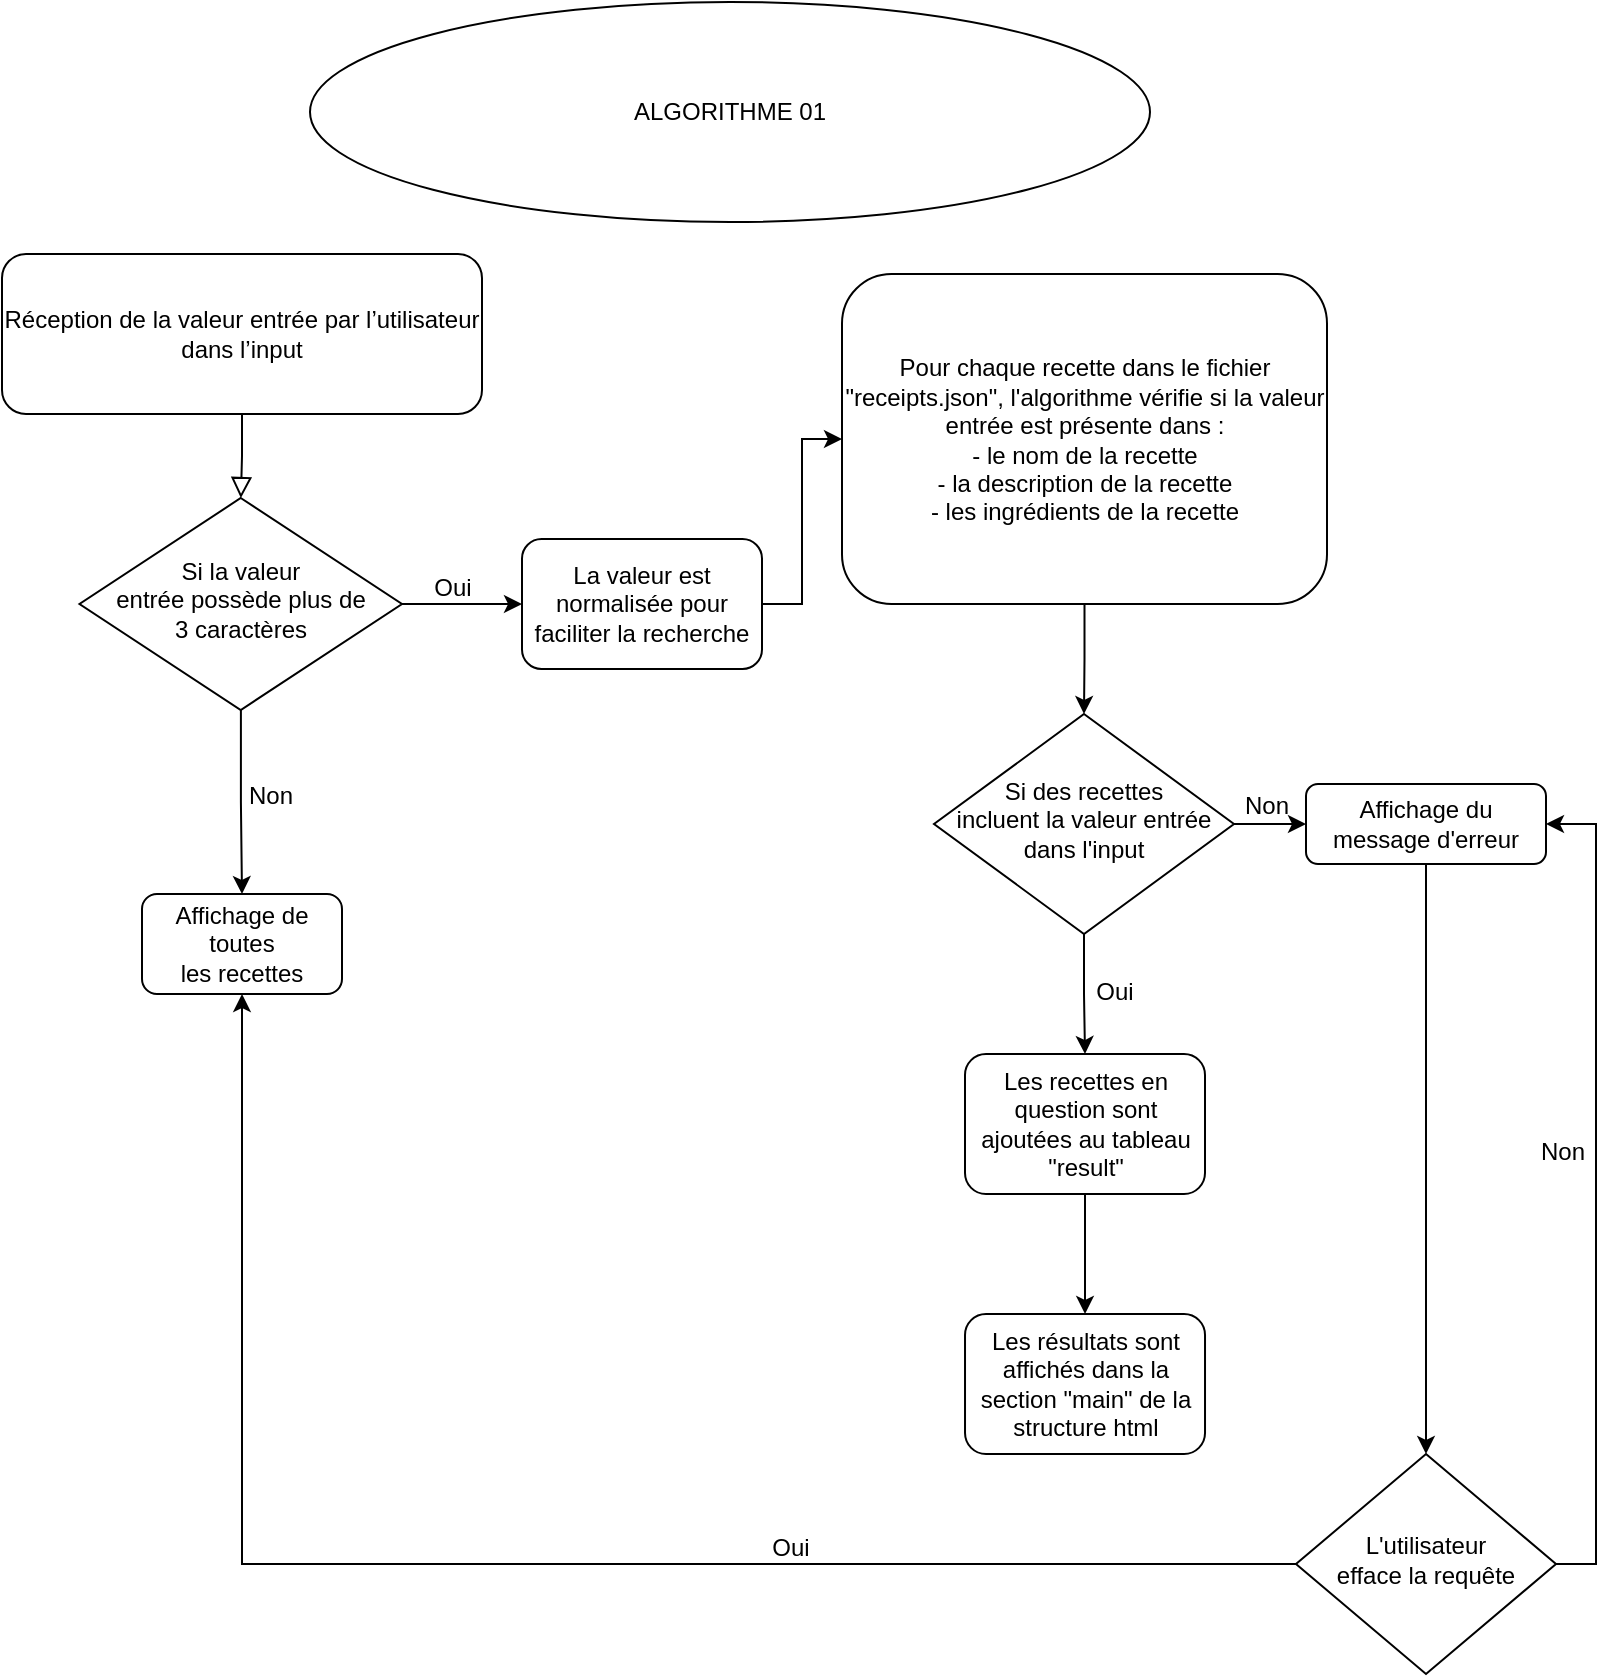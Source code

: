 <mxfile version="16.6.6" type="github">
  <diagram id="C5RBs43oDa-KdzZeNtuy" name="Page-1">
    <mxGraphModel dx="933" dy="753" grid="1" gridSize="10" guides="1" tooltips="1" connect="1" arrows="1" fold="1" page="1" pageScale="1" pageWidth="827" pageHeight="1169" math="0" shadow="0">
      <root>
        <mxCell id="WIyWlLk6GJQsqaUBKTNV-0" />
        <mxCell id="WIyWlLk6GJQsqaUBKTNV-1" parent="WIyWlLk6GJQsqaUBKTNV-0" />
        <mxCell id="WIyWlLk6GJQsqaUBKTNV-2" value="" style="rounded=0;html=1;jettySize=auto;orthogonalLoop=1;fontSize=11;endArrow=block;endFill=0;endSize=8;strokeWidth=1;shadow=0;labelBackgroundColor=none;edgeStyle=orthogonalEdgeStyle;" parent="WIyWlLk6GJQsqaUBKTNV-1" source="WIyWlLk6GJQsqaUBKTNV-3" target="WIyWlLk6GJQsqaUBKTNV-6" edge="1">
          <mxGeometry relative="1" as="geometry" />
        </mxCell>
        <mxCell id="WIyWlLk6GJQsqaUBKTNV-3" value="Réception de la valeur entrée par l’utilisateur dans l’input" style="rounded=1;whiteSpace=wrap;html=1;fontSize=12;glass=0;strokeWidth=1;shadow=0;" parent="WIyWlLk6GJQsqaUBKTNV-1" vertex="1">
          <mxGeometry x="20" y="146" width="240" height="80" as="geometry" />
        </mxCell>
        <mxCell id="ww0zxPQRnK6dXdHO870B-6" style="edgeStyle=orthogonalEdgeStyle;rounded=0;orthogonalLoop=1;jettySize=auto;html=1;entryX=0;entryY=0.5;entryDx=0;entryDy=0;" edge="1" parent="WIyWlLk6GJQsqaUBKTNV-1" source="WIyWlLk6GJQsqaUBKTNV-6" target="ww0zxPQRnK6dXdHO870B-5">
          <mxGeometry relative="1" as="geometry" />
        </mxCell>
        <mxCell id="ww0zxPQRnK6dXdHO870B-9" style="edgeStyle=orthogonalEdgeStyle;rounded=0;orthogonalLoop=1;jettySize=auto;html=1;entryX=0.5;entryY=0;entryDx=0;entryDy=0;" edge="1" parent="WIyWlLk6GJQsqaUBKTNV-1" source="WIyWlLk6GJQsqaUBKTNV-6" target="ww0zxPQRnK6dXdHO870B-8">
          <mxGeometry relative="1" as="geometry" />
        </mxCell>
        <mxCell id="WIyWlLk6GJQsqaUBKTNV-6" value="Si la valeur&lt;br&gt;entrée possède plus de&lt;br&gt;3 caractères" style="rhombus;whiteSpace=wrap;html=1;shadow=0;fontFamily=Helvetica;fontSize=12;align=center;strokeWidth=1;spacing=6;spacingTop=-4;" parent="WIyWlLk6GJQsqaUBKTNV-1" vertex="1">
          <mxGeometry x="58.75" y="268" width="161.25" height="106" as="geometry" />
        </mxCell>
        <mxCell id="ww0zxPQRnK6dXdHO870B-12" style="edgeStyle=orthogonalEdgeStyle;rounded=0;orthogonalLoop=1;jettySize=auto;html=1;entryX=0.5;entryY=0;entryDx=0;entryDy=0;" edge="1" parent="WIyWlLk6GJQsqaUBKTNV-1" source="WIyWlLk6GJQsqaUBKTNV-7" target="ww0zxPQRnK6dXdHO870B-11">
          <mxGeometry relative="1" as="geometry" />
        </mxCell>
        <mxCell id="WIyWlLk6GJQsqaUBKTNV-7" value="Pour chaque recette dans le fichier &quot;receipts.json&quot;, l&#39;algorithme vérifie si la valeur entrée est présente dans :&lt;br&gt;- le nom de la recette&lt;br&gt;- la description de la recette&lt;br&gt;- les ingrédients de la recette" style="rounded=1;whiteSpace=wrap;html=1;fontSize=12;glass=0;strokeWidth=1;shadow=0;" parent="WIyWlLk6GJQsqaUBKTNV-1" vertex="1">
          <mxGeometry x="440" y="156" width="242.5" height="165" as="geometry" />
        </mxCell>
        <mxCell id="ww0zxPQRnK6dXdHO870B-23" style="edgeStyle=orthogonalEdgeStyle;rounded=0;orthogonalLoop=1;jettySize=auto;html=1;exitX=1;exitY=0.5;exitDx=0;exitDy=0;entryX=1;entryY=0.5;entryDx=0;entryDy=0;" edge="1" parent="WIyWlLk6GJQsqaUBKTNV-1" source="WIyWlLk6GJQsqaUBKTNV-10" target="ww0zxPQRnK6dXdHO870B-13">
          <mxGeometry relative="1" as="geometry" />
        </mxCell>
        <mxCell id="ww0zxPQRnK6dXdHO870B-26" style="edgeStyle=orthogonalEdgeStyle;rounded=0;orthogonalLoop=1;jettySize=auto;html=1;exitX=0;exitY=0.5;exitDx=0;exitDy=0;entryX=0.5;entryY=1;entryDx=0;entryDy=0;" edge="1" parent="WIyWlLk6GJQsqaUBKTNV-1" source="WIyWlLk6GJQsqaUBKTNV-10" target="ww0zxPQRnK6dXdHO870B-8">
          <mxGeometry relative="1" as="geometry" />
        </mxCell>
        <mxCell id="WIyWlLk6GJQsqaUBKTNV-10" value="L&#39;utilisateur&lt;br&gt;efface la requête" style="rhombus;whiteSpace=wrap;html=1;shadow=0;fontFamily=Helvetica;fontSize=12;align=center;strokeWidth=1;spacing=6;spacingTop=-4;" parent="WIyWlLk6GJQsqaUBKTNV-1" vertex="1">
          <mxGeometry x="667" y="746" width="130" height="110" as="geometry" />
        </mxCell>
        <mxCell id="ww0zxPQRnK6dXdHO870B-0" value="Oui&lt;br&gt;" style="text;html=1;align=center;verticalAlign=middle;resizable=0;points=[];autosize=1;strokeColor=none;fillColor=none;" vertex="1" parent="WIyWlLk6GJQsqaUBKTNV-1">
          <mxGeometry x="230" y="303" width="30" height="20" as="geometry" />
        </mxCell>
        <mxCell id="ww0zxPQRnK6dXdHO870B-7" style="edgeStyle=orthogonalEdgeStyle;rounded=0;orthogonalLoop=1;jettySize=auto;html=1;entryX=0;entryY=0.5;entryDx=0;entryDy=0;" edge="1" parent="WIyWlLk6GJQsqaUBKTNV-1" source="ww0zxPQRnK6dXdHO870B-5" target="WIyWlLk6GJQsqaUBKTNV-7">
          <mxGeometry relative="1" as="geometry">
            <mxPoint x="460" y="90" as="targetPoint" />
          </mxGeometry>
        </mxCell>
        <mxCell id="ww0zxPQRnK6dXdHO870B-5" value="La valeur est normalisée pour faciliter la recherche" style="rounded=1;whiteSpace=wrap;html=1;fontSize=12;glass=0;strokeWidth=1;shadow=0;" vertex="1" parent="WIyWlLk6GJQsqaUBKTNV-1">
          <mxGeometry x="280" y="288.5" width="120" height="65" as="geometry" />
        </mxCell>
        <mxCell id="ww0zxPQRnK6dXdHO870B-8" value="Affichage de toutes&lt;br&gt;les recettes" style="rounded=1;whiteSpace=wrap;html=1;fontSize=12;glass=0;strokeWidth=1;shadow=0;" vertex="1" parent="WIyWlLk6GJQsqaUBKTNV-1">
          <mxGeometry x="90" y="466" width="100" height="50" as="geometry" />
        </mxCell>
        <mxCell id="ww0zxPQRnK6dXdHO870B-10" value="Non" style="text;html=1;align=center;verticalAlign=middle;resizable=0;points=[];autosize=1;strokeColor=none;fillColor=none;" vertex="1" parent="WIyWlLk6GJQsqaUBKTNV-1">
          <mxGeometry x="134" y="407" width="40" height="20" as="geometry" />
        </mxCell>
        <mxCell id="ww0zxPQRnK6dXdHO870B-14" style="edgeStyle=orthogonalEdgeStyle;rounded=0;orthogonalLoop=1;jettySize=auto;html=1;exitX=1;exitY=0.5;exitDx=0;exitDy=0;entryX=0;entryY=0.5;entryDx=0;entryDy=0;" edge="1" parent="WIyWlLk6GJQsqaUBKTNV-1" source="ww0zxPQRnK6dXdHO870B-11" target="ww0zxPQRnK6dXdHO870B-13">
          <mxGeometry relative="1" as="geometry" />
        </mxCell>
        <mxCell id="ww0zxPQRnK6dXdHO870B-17" style="edgeStyle=orthogonalEdgeStyle;rounded=0;orthogonalLoop=1;jettySize=auto;html=1;" edge="1" parent="WIyWlLk6GJQsqaUBKTNV-1" source="ww0zxPQRnK6dXdHO870B-11" target="ww0zxPQRnK6dXdHO870B-16">
          <mxGeometry relative="1" as="geometry" />
        </mxCell>
        <mxCell id="ww0zxPQRnK6dXdHO870B-11" value="Si des recettes&lt;br&gt;incluent la valeur entrée dans l&#39;input" style="rhombus;whiteSpace=wrap;html=1;shadow=0;fontFamily=Helvetica;fontSize=12;align=center;strokeWidth=1;spacing=6;spacingTop=-4;" vertex="1" parent="WIyWlLk6GJQsqaUBKTNV-1">
          <mxGeometry x="486" y="376" width="150" height="110" as="geometry" />
        </mxCell>
        <mxCell id="ww0zxPQRnK6dXdHO870B-21" style="edgeStyle=orthogonalEdgeStyle;rounded=0;orthogonalLoop=1;jettySize=auto;html=1;" edge="1" parent="WIyWlLk6GJQsqaUBKTNV-1" source="ww0zxPQRnK6dXdHO870B-13" target="WIyWlLk6GJQsqaUBKTNV-10">
          <mxGeometry relative="1" as="geometry" />
        </mxCell>
        <mxCell id="ww0zxPQRnK6dXdHO870B-13" value="Affichage du message d&#39;erreur" style="rounded=1;whiteSpace=wrap;html=1;fontSize=12;glass=0;strokeWidth=1;shadow=0;" vertex="1" parent="WIyWlLk6GJQsqaUBKTNV-1">
          <mxGeometry x="672" y="411" width="120" height="40" as="geometry" />
        </mxCell>
        <mxCell id="ww0zxPQRnK6dXdHO870B-15" value="Non" style="text;html=1;align=center;verticalAlign=middle;resizable=0;points=[];autosize=1;strokeColor=none;fillColor=none;" vertex="1" parent="WIyWlLk6GJQsqaUBKTNV-1">
          <mxGeometry x="632" y="412" width="40" height="20" as="geometry" />
        </mxCell>
        <mxCell id="ww0zxPQRnK6dXdHO870B-20" style="edgeStyle=orthogonalEdgeStyle;rounded=0;orthogonalLoop=1;jettySize=auto;html=1;entryX=0.5;entryY=0;entryDx=0;entryDy=0;" edge="1" parent="WIyWlLk6GJQsqaUBKTNV-1" source="ww0zxPQRnK6dXdHO870B-16" target="ww0zxPQRnK6dXdHO870B-19">
          <mxGeometry relative="1" as="geometry" />
        </mxCell>
        <mxCell id="ww0zxPQRnK6dXdHO870B-16" value="Les recettes en question sont ajoutées au tableau &quot;result&quot;" style="rounded=1;whiteSpace=wrap;html=1;fontSize=12;glass=0;strokeWidth=1;shadow=0;" vertex="1" parent="WIyWlLk6GJQsqaUBKTNV-1">
          <mxGeometry x="501.5" y="546" width="120" height="70" as="geometry" />
        </mxCell>
        <mxCell id="ww0zxPQRnK6dXdHO870B-18" value="Oui&lt;br&gt;" style="text;html=1;align=center;verticalAlign=middle;resizable=0;points=[];autosize=1;strokeColor=none;fillColor=none;" vertex="1" parent="WIyWlLk6GJQsqaUBKTNV-1">
          <mxGeometry x="561" y="505" width="30" height="20" as="geometry" />
        </mxCell>
        <mxCell id="ww0zxPQRnK6dXdHO870B-19" value="Les résultats sont affichés dans la section &quot;main&quot; de la structure html" style="rounded=1;whiteSpace=wrap;html=1;fontSize=12;glass=0;strokeWidth=1;shadow=0;" vertex="1" parent="WIyWlLk6GJQsqaUBKTNV-1">
          <mxGeometry x="501.51" y="676" width="120" height="70" as="geometry" />
        </mxCell>
        <mxCell id="ww0zxPQRnK6dXdHO870B-24" value="Non" style="text;html=1;align=center;verticalAlign=middle;resizable=0;points=[];autosize=1;strokeColor=none;fillColor=none;" vertex="1" parent="WIyWlLk6GJQsqaUBKTNV-1">
          <mxGeometry x="780" y="585" width="40" height="20" as="geometry" />
        </mxCell>
        <mxCell id="ww0zxPQRnK6dXdHO870B-25" value="Oui&lt;br&gt;" style="text;html=1;align=center;verticalAlign=middle;resizable=0;points=[];autosize=1;strokeColor=none;fillColor=none;" vertex="1" parent="WIyWlLk6GJQsqaUBKTNV-1">
          <mxGeometry x="399" y="783" width="30" height="20" as="geometry" />
        </mxCell>
        <mxCell id="ww0zxPQRnK6dXdHO870B-28" value="ALGORITHME 01" style="ellipse;whiteSpace=wrap;html=1;" vertex="1" parent="WIyWlLk6GJQsqaUBKTNV-1">
          <mxGeometry x="174" y="20" width="420" height="110" as="geometry" />
        </mxCell>
      </root>
    </mxGraphModel>
  </diagram>
</mxfile>

